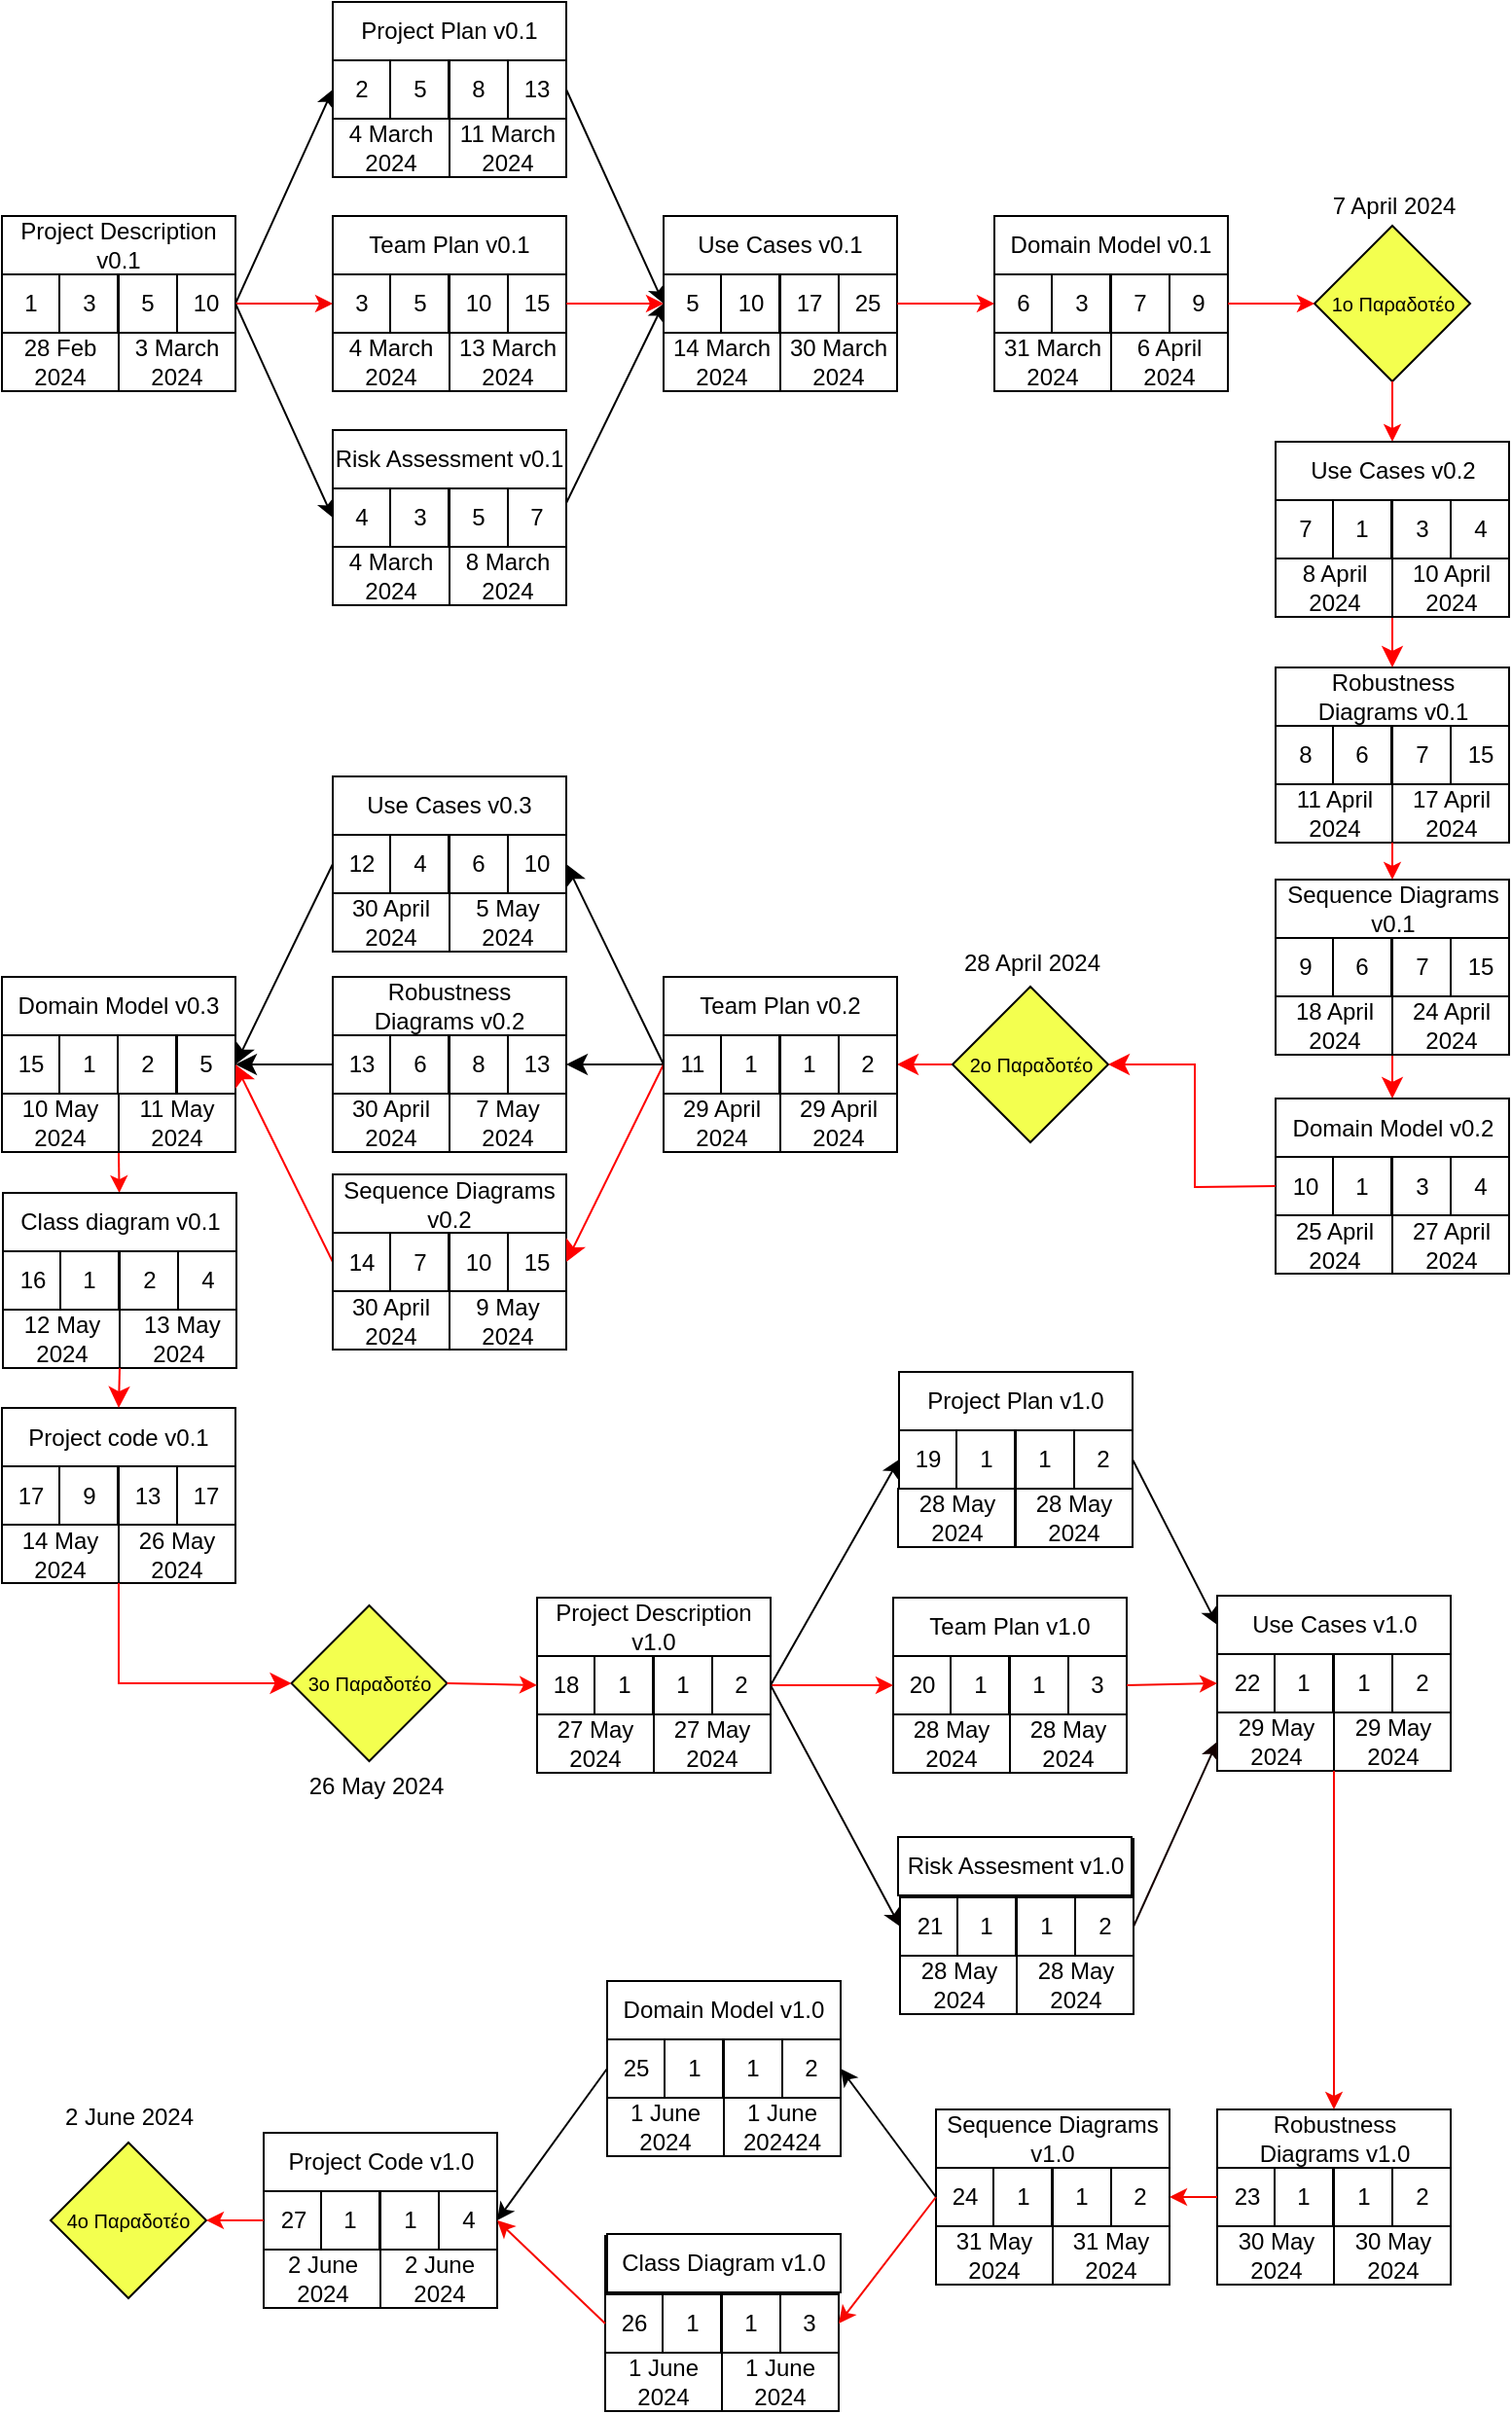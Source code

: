 <mxfile version="24.3.1" type="device">
  <diagram name="Page-1" id="uMqA1R6x-6Gs1QEI-oIA">
    <mxGraphModel dx="1050" dy="599" grid="0" gridSize="10" guides="1" tooltips="1" connect="1" arrows="1" fold="1" page="0" pageScale="1" pageWidth="827" pageHeight="1169" math="0" shadow="0">
      <root>
        <mxCell id="0" />
        <mxCell id="1" parent="0" />
        <mxCell id="IIHGYazNjYMF4p0EDvYy-1" value="" style="rounded=0;whiteSpace=wrap;html=1;" parent="1" vertex="1">
          <mxGeometry x="20" y="130" width="120" height="90" as="geometry" />
        </mxCell>
        <mxCell id="IIHGYazNjYMF4p0EDvYy-2" value="Project Description v0.1" style="rounded=0;whiteSpace=wrap;html=1;" parent="1" vertex="1">
          <mxGeometry x="20" y="130" width="120" height="30" as="geometry" />
        </mxCell>
        <mxCell id="IIHGYazNjYMF4p0EDvYy-3" value="1" style="rounded=0;whiteSpace=wrap;html=1;" parent="1" vertex="1">
          <mxGeometry x="20" y="160" width="30" height="30" as="geometry" />
        </mxCell>
        <mxCell id="IIHGYazNjYMF4p0EDvYy-4" value="3" style="whiteSpace=wrap;html=1;aspect=fixed;" parent="1" vertex="1">
          <mxGeometry x="49.5" y="160" width="30" height="30" as="geometry" />
        </mxCell>
        <mxCell id="IIHGYazNjYMF4p0EDvYy-5" value="5" style="whiteSpace=wrap;html=1;aspect=fixed;" parent="1" vertex="1">
          <mxGeometry x="80" y="160" width="30" height="30" as="geometry" />
        </mxCell>
        <mxCell id="IIHGYazNjYMF4p0EDvYy-6" value="10" style="whiteSpace=wrap;html=1;aspect=fixed;" parent="1" vertex="1">
          <mxGeometry x="110" y="160" width="30" height="30" as="geometry" />
        </mxCell>
        <mxCell id="IIHGYazNjYMF4p0EDvYy-7" value="28 Feb 2024" style="rounded=0;whiteSpace=wrap;html=1;" parent="1" vertex="1">
          <mxGeometry x="20" y="190" width="60" height="30" as="geometry" />
        </mxCell>
        <mxCell id="IIHGYazNjYMF4p0EDvYy-8" value="3 March 2024" style="rounded=0;whiteSpace=wrap;html=1;" parent="1" vertex="1">
          <mxGeometry x="80" y="190" width="60" height="30" as="geometry" />
        </mxCell>
        <mxCell id="IIHGYazNjYMF4p0EDvYy-9" value="&#xa;&lt;span style=&quot;color: rgb(0, 0, 0); font-family: Helvetica; font-size: 12px; font-style: normal; font-variant-ligatures: normal; font-variant-caps: normal; font-weight: 400; letter-spacing: normal; orphans: 2; text-align: center; text-indent: 0px; text-transform: none; widows: 2; word-spacing: 0px; -webkit-text-stroke-width: 0px; background-color: rgb(251, 251, 251); text-decoration-thickness: initial; text-decoration-style: initial; text-decoration-color: initial; float: none; display: inline !important;&quot;&gt;6 April 2024&lt;/span&gt;&#xa;&#xa;" style="rounded=0;whiteSpace=wrap;html=1;" parent="1" vertex="1">
          <mxGeometry x="674.5" y="471" width="120" height="90" as="geometry" />
        </mxCell>
        <mxCell id="IIHGYazNjYMF4p0EDvYy-10" value="Sequence Diagrams v0.1" style="rounded=0;whiteSpace=wrap;html=1;" parent="1" vertex="1">
          <mxGeometry x="674.5" y="471" width="120" height="30" as="geometry" />
        </mxCell>
        <mxCell id="IIHGYazNjYMF4p0EDvYy-11" value="9" style="rounded=0;whiteSpace=wrap;html=1;" parent="1" vertex="1">
          <mxGeometry x="674.5" y="501" width="30" height="30" as="geometry" />
        </mxCell>
        <mxCell id="IIHGYazNjYMF4p0EDvYy-12" value="6" style="whiteSpace=wrap;html=1;aspect=fixed;" parent="1" vertex="1">
          <mxGeometry x="704" y="501" width="30" height="30" as="geometry" />
        </mxCell>
        <mxCell id="IIHGYazNjYMF4p0EDvYy-13" value="7" style="whiteSpace=wrap;html=1;aspect=fixed;" parent="1" vertex="1">
          <mxGeometry x="734.5" y="501" width="30" height="30" as="geometry" />
        </mxCell>
        <mxCell id="IIHGYazNjYMF4p0EDvYy-14" value="15" style="whiteSpace=wrap;html=1;aspect=fixed;" parent="1" vertex="1">
          <mxGeometry x="764.5" y="501" width="30" height="30" as="geometry" />
        </mxCell>
        <mxCell id="IIHGYazNjYMF4p0EDvYy-269" style="edgeStyle=none;curved=1;rounded=0;orthogonalLoop=1;jettySize=auto;html=1;exitX=0;exitY=1;exitDx=0;exitDy=0;entryX=0.5;entryY=0;entryDx=0;entryDy=0;fontSize=12;startSize=8;endSize=8;fillColor=#f8cecc;strokeColor=#FF0000;" parent="1" source="IIHGYazNjYMF4p0EDvYy-15" target="IIHGYazNjYMF4p0EDvYy-75" edge="1">
          <mxGeometry relative="1" as="geometry" />
        </mxCell>
        <mxCell id="IIHGYazNjYMF4p0EDvYy-15" value="24 April 2024" style="rounded=0;whiteSpace=wrap;html=1;" parent="1" vertex="1">
          <mxGeometry x="734.5" y="531" width="60" height="30" as="geometry" />
        </mxCell>
        <mxCell id="IIHGYazNjYMF4p0EDvYy-16" value="" style="rounded=0;whiteSpace=wrap;html=1;" parent="1" vertex="1">
          <mxGeometry x="190" y="20" width="120" height="90" as="geometry" />
        </mxCell>
        <mxCell id="IIHGYazNjYMF4p0EDvYy-17" value="Project Plan v0.1" style="rounded=0;whiteSpace=wrap;html=1;" parent="1" vertex="1">
          <mxGeometry x="190" y="20" width="120" height="30" as="geometry" />
        </mxCell>
        <mxCell id="IIHGYazNjYMF4p0EDvYy-18" value="2" style="rounded=0;whiteSpace=wrap;html=1;" parent="1" vertex="1">
          <mxGeometry x="190" y="50" width="30" height="30" as="geometry" />
        </mxCell>
        <mxCell id="IIHGYazNjYMF4p0EDvYy-19" value="5" style="whiteSpace=wrap;html=1;aspect=fixed;" parent="1" vertex="1">
          <mxGeometry x="219.5" y="50" width="30" height="30" as="geometry" />
        </mxCell>
        <mxCell id="IIHGYazNjYMF4p0EDvYy-20" value="8" style="whiteSpace=wrap;html=1;aspect=fixed;" parent="1" vertex="1">
          <mxGeometry x="250" y="50" width="30" height="30" as="geometry" />
        </mxCell>
        <mxCell id="IIHGYazNjYMF4p0EDvYy-21" value="13" style="whiteSpace=wrap;html=1;aspect=fixed;" parent="1" vertex="1">
          <mxGeometry x="280" y="50" width="30" height="30" as="geometry" />
        </mxCell>
        <mxCell id="IIHGYazNjYMF4p0EDvYy-22" value="4 March 2024" style="rounded=0;whiteSpace=wrap;html=1;" parent="1" vertex="1">
          <mxGeometry x="190" y="80" width="60" height="30" as="geometry" />
        </mxCell>
        <mxCell id="IIHGYazNjYMF4p0EDvYy-23" value="11 March 2024" style="rounded=0;whiteSpace=wrap;html=1;" parent="1" vertex="1">
          <mxGeometry x="250" y="80" width="60" height="30" as="geometry" />
        </mxCell>
        <mxCell id="IIHGYazNjYMF4p0EDvYy-24" value="" style="rounded=0;whiteSpace=wrap;html=1;" parent="1" vertex="1">
          <mxGeometry x="190" y="130" width="120" height="90" as="geometry" />
        </mxCell>
        <mxCell id="IIHGYazNjYMF4p0EDvYy-25" value="Team Plan v0.1" style="rounded=0;whiteSpace=wrap;html=1;" parent="1" vertex="1">
          <mxGeometry x="190" y="130" width="120" height="30" as="geometry" />
        </mxCell>
        <mxCell id="IIHGYazNjYMF4p0EDvYy-26" value="3" style="rounded=0;whiteSpace=wrap;html=1;" parent="1" vertex="1">
          <mxGeometry x="190" y="160" width="30" height="30" as="geometry" />
        </mxCell>
        <mxCell id="IIHGYazNjYMF4p0EDvYy-27" value="5" style="whiteSpace=wrap;html=1;aspect=fixed;" parent="1" vertex="1">
          <mxGeometry x="219.5" y="160" width="30" height="30" as="geometry" />
        </mxCell>
        <mxCell id="IIHGYazNjYMF4p0EDvYy-28" value="10" style="whiteSpace=wrap;html=1;aspect=fixed;" parent="1" vertex="1">
          <mxGeometry x="250" y="160" width="30" height="30" as="geometry" />
        </mxCell>
        <mxCell id="IIHGYazNjYMF4p0EDvYy-29" value="15" style="whiteSpace=wrap;html=1;aspect=fixed;" parent="1" vertex="1">
          <mxGeometry x="280" y="160" width="30" height="30" as="geometry" />
        </mxCell>
        <mxCell id="IIHGYazNjYMF4p0EDvYy-30" value="4 March 2024" style="rounded=0;whiteSpace=wrap;html=1;" parent="1" vertex="1">
          <mxGeometry x="190" y="190" width="60" height="30" as="geometry" />
        </mxCell>
        <mxCell id="IIHGYazNjYMF4p0EDvYy-31" value="13 March 2024" style="rounded=0;whiteSpace=wrap;html=1;" parent="1" vertex="1">
          <mxGeometry x="250" y="190" width="60" height="30" as="geometry" />
        </mxCell>
        <mxCell id="IIHGYazNjYMF4p0EDvYy-32" value="" style="rounded=0;whiteSpace=wrap;html=1;" parent="1" vertex="1">
          <mxGeometry x="190" y="240" width="120" height="90" as="geometry" />
        </mxCell>
        <mxCell id="IIHGYazNjYMF4p0EDvYy-33" value="Risk Assessment v0.1" style="rounded=0;whiteSpace=wrap;html=1;" parent="1" vertex="1">
          <mxGeometry x="190" y="240" width="120" height="30" as="geometry" />
        </mxCell>
        <mxCell id="IIHGYazNjYMF4p0EDvYy-34" value="4" style="rounded=0;whiteSpace=wrap;html=1;" parent="1" vertex="1">
          <mxGeometry x="190" y="270" width="30" height="30" as="geometry" />
        </mxCell>
        <mxCell id="IIHGYazNjYMF4p0EDvYy-35" value="3" style="whiteSpace=wrap;html=1;aspect=fixed;" parent="1" vertex="1">
          <mxGeometry x="219.5" y="270" width="30" height="30" as="geometry" />
        </mxCell>
        <mxCell id="IIHGYazNjYMF4p0EDvYy-36" value="5" style="whiteSpace=wrap;html=1;aspect=fixed;" parent="1" vertex="1">
          <mxGeometry x="250" y="270" width="30" height="30" as="geometry" />
        </mxCell>
        <mxCell id="IIHGYazNjYMF4p0EDvYy-37" value="7" style="whiteSpace=wrap;html=1;aspect=fixed;" parent="1" vertex="1">
          <mxGeometry x="280" y="270" width="30" height="30" as="geometry" />
        </mxCell>
        <mxCell id="IIHGYazNjYMF4p0EDvYy-38" value="4 March 2024" style="rounded=0;whiteSpace=wrap;html=1;" parent="1" vertex="1">
          <mxGeometry x="190" y="300" width="60" height="30" as="geometry" />
        </mxCell>
        <mxCell id="IIHGYazNjYMF4p0EDvYy-39" value="8 March 2024" style="rounded=0;whiteSpace=wrap;html=1;" parent="1" vertex="1">
          <mxGeometry x="250" y="300" width="60" height="30" as="geometry" />
        </mxCell>
        <mxCell id="IIHGYazNjYMF4p0EDvYy-40" value="" style="rounded=0;whiteSpace=wrap;html=1;" parent="1" vertex="1">
          <mxGeometry x="360" y="130" width="120" height="90" as="geometry" />
        </mxCell>
        <mxCell id="IIHGYazNjYMF4p0EDvYy-41" value="Use Cases v0.1" style="rounded=0;whiteSpace=wrap;html=1;" parent="1" vertex="1">
          <mxGeometry x="360" y="130" width="120" height="30" as="geometry" />
        </mxCell>
        <mxCell id="IIHGYazNjYMF4p0EDvYy-42" value="5" style="rounded=0;whiteSpace=wrap;html=1;" parent="1" vertex="1">
          <mxGeometry x="360" y="160" width="30" height="30" as="geometry" />
        </mxCell>
        <mxCell id="IIHGYazNjYMF4p0EDvYy-43" value="10" style="whiteSpace=wrap;html=1;aspect=fixed;" parent="1" vertex="1">
          <mxGeometry x="389.5" y="160" width="30" height="30" as="geometry" />
        </mxCell>
        <mxCell id="IIHGYazNjYMF4p0EDvYy-44" value="17" style="whiteSpace=wrap;html=1;aspect=fixed;" parent="1" vertex="1">
          <mxGeometry x="420" y="160" width="30" height="30" as="geometry" />
        </mxCell>
        <mxCell id="IIHGYazNjYMF4p0EDvYy-45" value="25" style="whiteSpace=wrap;html=1;aspect=fixed;" parent="1" vertex="1">
          <mxGeometry x="450" y="160" width="30" height="30" as="geometry" />
        </mxCell>
        <mxCell id="IIHGYazNjYMF4p0EDvYy-46" value="14 March 2024" style="rounded=0;whiteSpace=wrap;html=1;" parent="1" vertex="1">
          <mxGeometry x="360" y="190" width="60" height="30" as="geometry" />
        </mxCell>
        <mxCell id="IIHGYazNjYMF4p0EDvYy-47" value="30 March 2024" style="rounded=0;whiteSpace=wrap;html=1;" parent="1" vertex="1">
          <mxGeometry x="420" y="190" width="60" height="30" as="geometry" />
        </mxCell>
        <mxCell id="IIHGYazNjYMF4p0EDvYy-48" value="" style="rounded=0;whiteSpace=wrap;html=1;" parent="1" vertex="1">
          <mxGeometry x="530" y="130" width="120" height="90" as="geometry" />
        </mxCell>
        <mxCell id="IIHGYazNjYMF4p0EDvYy-49" value="Domain Model v0.1" style="rounded=0;whiteSpace=wrap;html=1;" parent="1" vertex="1">
          <mxGeometry x="530" y="130" width="120" height="30" as="geometry" />
        </mxCell>
        <mxCell id="IIHGYazNjYMF4p0EDvYy-50" value="6" style="rounded=0;whiteSpace=wrap;html=1;" parent="1" vertex="1">
          <mxGeometry x="530" y="160" width="30" height="30" as="geometry" />
        </mxCell>
        <mxCell id="IIHGYazNjYMF4p0EDvYy-51" value="3" style="whiteSpace=wrap;html=1;aspect=fixed;" parent="1" vertex="1">
          <mxGeometry x="559.5" y="160" width="30" height="30" as="geometry" />
        </mxCell>
        <mxCell id="IIHGYazNjYMF4p0EDvYy-52" value="7" style="whiteSpace=wrap;html=1;aspect=fixed;" parent="1" vertex="1">
          <mxGeometry x="590" y="160" width="30" height="30" as="geometry" />
        </mxCell>
        <mxCell id="IIHGYazNjYMF4p0EDvYy-53" value="9" style="whiteSpace=wrap;html=1;aspect=fixed;" parent="1" vertex="1">
          <mxGeometry x="620" y="160" width="30" height="30" as="geometry" />
        </mxCell>
        <mxCell id="IIHGYazNjYMF4p0EDvYy-54" value="31 March 2024" style="rounded=0;whiteSpace=wrap;html=1;" parent="1" vertex="1">
          <mxGeometry x="530" y="190" width="60" height="30" as="geometry" />
        </mxCell>
        <mxCell id="IIHGYazNjYMF4p0EDvYy-55" value="6 April 2024" style="rounded=0;whiteSpace=wrap;html=1;" parent="1" vertex="1">
          <mxGeometry x="590" y="190" width="60" height="30" as="geometry" />
        </mxCell>
        <mxCell id="IIHGYazNjYMF4p0EDvYy-56" value="&lt;font style=&quot;font-size: 10px;&quot;&gt;1o Παραδοτέο&lt;/font&gt;" style="rhombus;whiteSpace=wrap;html=1;fillColor=#F3FF4F;" parent="1" vertex="1">
          <mxGeometry x="694.5" y="135" width="80" height="80" as="geometry" />
        </mxCell>
        <mxCell id="IIHGYazNjYMF4p0EDvYy-57" value="" style="endArrow=classic;html=1;rounded=0;exitX=1;exitY=0.5;exitDx=0;exitDy=0;entryX=0;entryY=0.5;entryDx=0;entryDy=0;strokeColor=#000000;" parent="1" source="IIHGYazNjYMF4p0EDvYy-6" target="IIHGYazNjYMF4p0EDvYy-18" edge="1">
          <mxGeometry width="50" height="50" relative="1" as="geometry">
            <mxPoint x="490" y="160" as="sourcePoint" />
            <mxPoint x="540" y="110" as="targetPoint" />
          </mxGeometry>
        </mxCell>
        <mxCell id="IIHGYazNjYMF4p0EDvYy-58" value="" style="endArrow=classic;html=1;rounded=0;exitX=1;exitY=0.5;exitDx=0;exitDy=0;entryX=0;entryY=0.5;entryDx=0;entryDy=0;strokeColor=#F50000;" parent="1" source="IIHGYazNjYMF4p0EDvYy-6" target="IIHGYazNjYMF4p0EDvYy-26" edge="1">
          <mxGeometry width="50" height="50" relative="1" as="geometry">
            <mxPoint x="490" y="160" as="sourcePoint" />
            <mxPoint x="540" y="110" as="targetPoint" />
          </mxGeometry>
        </mxCell>
        <mxCell id="IIHGYazNjYMF4p0EDvYy-59" value="" style="endArrow=classic;html=1;rounded=0;exitX=1;exitY=0.5;exitDx=0;exitDy=0;entryX=0;entryY=0.5;entryDx=0;entryDy=0;" parent="1" source="IIHGYazNjYMF4p0EDvYy-6" target="IIHGYazNjYMF4p0EDvYy-34" edge="1">
          <mxGeometry width="50" height="50" relative="1" as="geometry">
            <mxPoint x="490" y="160" as="sourcePoint" />
            <mxPoint x="540" y="110" as="targetPoint" />
          </mxGeometry>
        </mxCell>
        <mxCell id="IIHGYazNjYMF4p0EDvYy-60" value="" style="endArrow=classic;html=1;rounded=0;exitX=1;exitY=0.25;exitDx=0;exitDy=0;entryX=0;entryY=0.5;entryDx=0;entryDy=0;" parent="1" source="IIHGYazNjYMF4p0EDvYy-37" target="IIHGYazNjYMF4p0EDvYy-42" edge="1">
          <mxGeometry width="50" height="50" relative="1" as="geometry">
            <mxPoint x="490" y="160" as="sourcePoint" />
            <mxPoint x="540" y="110" as="targetPoint" />
          </mxGeometry>
        </mxCell>
        <mxCell id="IIHGYazNjYMF4p0EDvYy-61" value="" style="endArrow=classic;html=1;rounded=0;exitX=1;exitY=0.5;exitDx=0;exitDy=0;entryX=0;entryY=0.5;entryDx=0;entryDy=0;strokeColor=#000000;" parent="1" source="IIHGYazNjYMF4p0EDvYy-21" target="IIHGYazNjYMF4p0EDvYy-42" edge="1">
          <mxGeometry width="50" height="50" relative="1" as="geometry">
            <mxPoint x="490" y="160" as="sourcePoint" />
            <mxPoint x="540" y="110" as="targetPoint" />
          </mxGeometry>
        </mxCell>
        <mxCell id="IIHGYazNjYMF4p0EDvYy-62" value="" style="endArrow=classic;html=1;rounded=0;exitX=1;exitY=0.5;exitDx=0;exitDy=0;entryX=0;entryY=0.5;entryDx=0;entryDy=0;strokeColor=#FF0000;" parent="1" source="IIHGYazNjYMF4p0EDvYy-29" target="IIHGYazNjYMF4p0EDvYy-42" edge="1">
          <mxGeometry width="50" height="50" relative="1" as="geometry">
            <mxPoint x="490" y="160" as="sourcePoint" />
            <mxPoint x="540" y="110" as="targetPoint" />
          </mxGeometry>
        </mxCell>
        <mxCell id="IIHGYazNjYMF4p0EDvYy-63" value="" style="endArrow=classic;html=1;rounded=0;exitX=1;exitY=0.5;exitDx=0;exitDy=0;entryX=0;entryY=0.5;entryDx=0;entryDy=0;strokeColor=#FF0000;" parent="1" source="IIHGYazNjYMF4p0EDvYy-45" target="IIHGYazNjYMF4p0EDvYy-50" edge="1">
          <mxGeometry width="50" height="50" relative="1" as="geometry">
            <mxPoint x="490" y="160" as="sourcePoint" />
            <mxPoint x="540" y="110" as="targetPoint" />
          </mxGeometry>
        </mxCell>
        <mxCell id="IIHGYazNjYMF4p0EDvYy-64" value="" style="endArrow=classic;html=1;rounded=0;exitX=1;exitY=0.5;exitDx=0;exitDy=0;entryX=0;entryY=0.5;entryDx=0;entryDy=0;strokeColor=#FF0000;" parent="1" source="IIHGYazNjYMF4p0EDvYy-53" target="IIHGYazNjYMF4p0EDvYy-56" edge="1">
          <mxGeometry width="50" height="50" relative="1" as="geometry">
            <mxPoint x="490" y="160" as="sourcePoint" />
            <mxPoint x="540" y="110" as="targetPoint" />
          </mxGeometry>
        </mxCell>
        <mxCell id="IIHGYazNjYMF4p0EDvYy-65" value="7 April 2024" style="text;html=1;align=center;verticalAlign=middle;resizable=0;points=[];autosize=1;strokeColor=none;fillColor=none;" parent="1" vertex="1">
          <mxGeometry x="689.5" y="110" width="90" height="30" as="geometry" />
        </mxCell>
        <mxCell id="IIHGYazNjYMF4p0EDvYy-66" value="" style="rounded=0;whiteSpace=wrap;html=1;" parent="1" vertex="1">
          <mxGeometry x="674.5" y="362" width="120" height="90" as="geometry" />
        </mxCell>
        <mxCell id="IIHGYazNjYMF4p0EDvYy-67" value="Robustness Diagrams v0.1" style="rounded=0;whiteSpace=wrap;html=1;" parent="1" vertex="1">
          <mxGeometry x="674.5" y="362" width="120" height="30" as="geometry" />
        </mxCell>
        <mxCell id="IIHGYazNjYMF4p0EDvYy-68" value="8" style="rounded=0;whiteSpace=wrap;html=1;" parent="1" vertex="1">
          <mxGeometry x="674.5" y="392" width="30" height="30" as="geometry" />
        </mxCell>
        <mxCell id="IIHGYazNjYMF4p0EDvYy-69" value="6" style="whiteSpace=wrap;html=1;aspect=fixed;" parent="1" vertex="1">
          <mxGeometry x="704" y="392" width="30" height="30" as="geometry" />
        </mxCell>
        <mxCell id="IIHGYazNjYMF4p0EDvYy-70" value="7" style="whiteSpace=wrap;html=1;aspect=fixed;" parent="1" vertex="1">
          <mxGeometry x="734.5" y="392" width="30" height="30" as="geometry" />
        </mxCell>
        <mxCell id="IIHGYazNjYMF4p0EDvYy-71" value="15" style="whiteSpace=wrap;html=1;aspect=fixed;" parent="1" vertex="1">
          <mxGeometry x="764.5" y="392" width="30" height="30" as="geometry" />
        </mxCell>
        <mxCell id="IIHGYazNjYMF4p0EDvYy-72" value="11 April 2024" style="rounded=0;whiteSpace=wrap;html=1;" parent="1" vertex="1">
          <mxGeometry x="674.5" y="422" width="60" height="30" as="geometry" />
        </mxCell>
        <mxCell id="IIHGYazNjYMF4p0EDvYy-73" value="17 April 2024" style="rounded=0;whiteSpace=wrap;html=1;" parent="1" vertex="1">
          <mxGeometry x="734.5" y="422" width="60" height="30" as="geometry" />
        </mxCell>
        <mxCell id="IIHGYazNjYMF4p0EDvYy-74" value="" style="rounded=0;whiteSpace=wrap;html=1;" parent="1" vertex="1">
          <mxGeometry x="674.5" y="583.5" width="120" height="90" as="geometry" />
        </mxCell>
        <mxCell id="IIHGYazNjYMF4p0EDvYy-75" value="Domain Model v0.2" style="rounded=0;whiteSpace=wrap;html=1;" parent="1" vertex="1">
          <mxGeometry x="674.5" y="583.5" width="120" height="30" as="geometry" />
        </mxCell>
        <mxCell id="IIHGYazNjYMF4p0EDvYy-76" value="10" style="rounded=0;whiteSpace=wrap;html=1;" parent="1" vertex="1">
          <mxGeometry x="674.5" y="613.5" width="30" height="30" as="geometry" />
        </mxCell>
        <mxCell id="IIHGYazNjYMF4p0EDvYy-77" value="1" style="whiteSpace=wrap;html=1;aspect=fixed;" parent="1" vertex="1">
          <mxGeometry x="704" y="613.5" width="30" height="30" as="geometry" />
        </mxCell>
        <mxCell id="IIHGYazNjYMF4p0EDvYy-78" value="3" style="whiteSpace=wrap;html=1;aspect=fixed;" parent="1" vertex="1">
          <mxGeometry x="734.5" y="613.5" width="30" height="30" as="geometry" />
        </mxCell>
        <mxCell id="IIHGYazNjYMF4p0EDvYy-79" value="4" style="whiteSpace=wrap;html=1;aspect=fixed;" parent="1" vertex="1">
          <mxGeometry x="764.5" y="613.5" width="30" height="30" as="geometry" />
        </mxCell>
        <mxCell id="IIHGYazNjYMF4p0EDvYy-80" value="25 April 2024" style="rounded=0;whiteSpace=wrap;html=1;" parent="1" vertex="1">
          <mxGeometry x="674.5" y="643.5" width="60" height="30" as="geometry" />
        </mxCell>
        <mxCell id="IIHGYazNjYMF4p0EDvYy-81" value="27 April 2024" style="rounded=0;whiteSpace=wrap;html=1;" parent="1" vertex="1">
          <mxGeometry x="734.5" y="643.5" width="60" height="30" as="geometry" />
        </mxCell>
        <mxCell id="IIHGYazNjYMF4p0EDvYy-82" value="" style="rounded=0;whiteSpace=wrap;html=1;" parent="1" vertex="1">
          <mxGeometry x="498" y="860" width="60" height="30" as="geometry" />
        </mxCell>
        <mxCell id="9pA1eYLYO4tWEtrX-LZe-10" style="edgeStyle=none;curved=1;rounded=0;orthogonalLoop=1;jettySize=auto;html=1;exitX=0;exitY=0.5;exitDx=0;exitDy=0;entryX=1;entryY=0.5;entryDx=0;entryDy=0;fontSize=12;startSize=8;endSize=8;strokeColor=#FF0000;" parent="1" source="IIHGYazNjYMF4p0EDvYy-91" target="9pA1eYLYO4tWEtrX-LZe-6" edge="1">
          <mxGeometry relative="1" as="geometry" />
        </mxCell>
        <mxCell id="IIHGYazNjYMF4p0EDvYy-91" value="&lt;font style=&quot;font-size: 10px;&quot;&gt;2o Παραδοτέο&lt;/font&gt;" style="rhombus;whiteSpace=wrap;html=1;fillColor=#F3FF4F;" parent="1" vertex="1">
          <mxGeometry x="508.5" y="526" width="80" height="80" as="geometry" />
        </mxCell>
        <mxCell id="IIHGYazNjYMF4p0EDvYy-92" value="28 Αpril 2024" style="text;html=1;align=center;verticalAlign=middle;resizable=0;points=[];autosize=1;strokeColor=none;fillColor=none;" parent="1" vertex="1">
          <mxGeometry x="503.5" y="499" width="90" height="30" as="geometry" />
        </mxCell>
        <mxCell id="IIHGYazNjYMF4p0EDvYy-93" value="18 April 2024" style="rounded=0;whiteSpace=wrap;html=1;" parent="1" vertex="1">
          <mxGeometry x="674.5" y="531" width="60" height="30" as="geometry" />
        </mxCell>
        <mxCell id="IIHGYazNjYMF4p0EDvYy-94" value="" style="endArrow=classic;html=1;rounded=0;exitX=0;exitY=1;exitDx=0;exitDy=0;strokeColor=#FF0800;" parent="1" source="IIHGYazNjYMF4p0EDvYy-102" target="IIHGYazNjYMF4p0EDvYy-104" edge="1">
          <mxGeometry width="50" height="50" relative="1" as="geometry">
            <mxPoint x="205.5" y="606" as="sourcePoint" />
            <mxPoint x="255.5" y="556" as="targetPoint" />
          </mxGeometry>
        </mxCell>
        <mxCell id="IIHGYazNjYMF4p0EDvYy-95" value="" style="rounded=0;whiteSpace=wrap;html=1;" parent="1" vertex="1">
          <mxGeometry x="20" y="521" width="120" height="90" as="geometry" />
        </mxCell>
        <mxCell id="IIHGYazNjYMF4p0EDvYy-96" value="Domain Model v0.3" style="rounded=0;whiteSpace=wrap;html=1;" parent="1" vertex="1">
          <mxGeometry x="20" y="521" width="120" height="30" as="geometry" />
        </mxCell>
        <mxCell id="IIHGYazNjYMF4p0EDvYy-97" value="15" style="rounded=0;whiteSpace=wrap;html=1;" parent="1" vertex="1">
          <mxGeometry x="20" y="551" width="30" height="30" as="geometry" />
        </mxCell>
        <mxCell id="IIHGYazNjYMF4p0EDvYy-98" value="1" style="whiteSpace=wrap;html=1;aspect=fixed;" parent="1" vertex="1">
          <mxGeometry x="49.5" y="551" width="30" height="30" as="geometry" />
        </mxCell>
        <mxCell id="IIHGYazNjYMF4p0EDvYy-99" value="2" style="whiteSpace=wrap;html=1;aspect=fixed;" parent="1" vertex="1">
          <mxGeometry x="79.5" y="551" width="30" height="30" as="geometry" />
        </mxCell>
        <mxCell id="IIHGYazNjYMF4p0EDvYy-100" value="5" style="whiteSpace=wrap;html=1;aspect=fixed;" parent="1" vertex="1">
          <mxGeometry x="110" y="551" width="30" height="30" as="geometry" />
        </mxCell>
        <mxCell id="IIHGYazNjYMF4p0EDvYy-101" value="10 May 2024" style="rounded=0;whiteSpace=wrap;html=1;" parent="1" vertex="1">
          <mxGeometry x="20" y="581" width="60" height="30" as="geometry" />
        </mxCell>
        <mxCell id="IIHGYazNjYMF4p0EDvYy-102" value="11 May 2024" style="rounded=0;whiteSpace=wrap;html=1;" parent="1" vertex="1">
          <mxGeometry x="80" y="581" width="60" height="30" as="geometry" />
        </mxCell>
        <mxCell id="IIHGYazNjYMF4p0EDvYy-103" value="" style="rounded=0;whiteSpace=wrap;html=1;" parent="1" vertex="1">
          <mxGeometry x="20.5" y="632" width="120" height="90" as="geometry" />
        </mxCell>
        <mxCell id="IIHGYazNjYMF4p0EDvYy-104" value="Class diagram v0.1" style="rounded=0;whiteSpace=wrap;html=1;" parent="1" vertex="1">
          <mxGeometry x="20.5" y="632" width="120" height="30" as="geometry" />
        </mxCell>
        <mxCell id="IIHGYazNjYMF4p0EDvYy-105" value="16" style="rounded=0;whiteSpace=wrap;html=1;" parent="1" vertex="1">
          <mxGeometry x="20.5" y="662" width="30" height="30" as="geometry" />
        </mxCell>
        <mxCell id="IIHGYazNjYMF4p0EDvYy-106" value="1" style="whiteSpace=wrap;html=1;aspect=fixed;" parent="1" vertex="1">
          <mxGeometry x="50" y="662" width="30" height="30" as="geometry" />
        </mxCell>
        <mxCell id="IIHGYazNjYMF4p0EDvYy-107" value="2" style="whiteSpace=wrap;html=1;aspect=fixed;" parent="1" vertex="1">
          <mxGeometry x="80.5" y="662" width="30" height="30" as="geometry" />
        </mxCell>
        <mxCell id="IIHGYazNjYMF4p0EDvYy-108" value="4" style="whiteSpace=wrap;html=1;aspect=fixed;" parent="1" vertex="1">
          <mxGeometry x="110.5" y="662" width="30" height="30" as="geometry" />
        </mxCell>
        <mxCell id="IIHGYazNjYMF4p0EDvYy-109" value="12 May 2024" style="rounded=0;whiteSpace=wrap;html=1;" parent="1" vertex="1">
          <mxGeometry x="20.5" y="692" width="60" height="30" as="geometry" />
        </mxCell>
        <mxCell id="IIHGYazNjYMF4p0EDvYy-110" value="&amp;nbsp;13 May 2024" style="rounded=0;whiteSpace=wrap;html=1;" parent="1" vertex="1">
          <mxGeometry x="80.5" y="692" width="60" height="30" as="geometry" />
        </mxCell>
        <mxCell id="IIHGYazNjYMF4p0EDvYy-122" value="&lt;font style=&quot;font-size: 10px;&quot;&gt;3o Παραδοτέο&lt;/font&gt;" style="rhombus;whiteSpace=wrap;html=1;fillColor=#F3FF4F;" parent="1" vertex="1">
          <mxGeometry x="168.75" y="844" width="80" height="80" as="geometry" />
        </mxCell>
        <mxCell id="IIHGYazNjYMF4p0EDvYy-123" value="26 May 2024" style="text;html=1;align=center;verticalAlign=middle;resizable=0;points=[];autosize=1;strokeColor=none;fillColor=none;" parent="1" vertex="1">
          <mxGeometry x="167" y="922" width="90" height="30" as="geometry" />
        </mxCell>
        <mxCell id="IIHGYazNjYMF4p0EDvYy-124" value="" style="rounded=0;whiteSpace=wrap;html=1;" parent="1" vertex="1">
          <mxGeometry x="478" y="840" width="120" height="90" as="geometry" />
        </mxCell>
        <mxCell id="IIHGYazNjYMF4p0EDvYy-125" value="Team Plan v1.0" style="rounded=0;whiteSpace=wrap;html=1;" parent="1" vertex="1">
          <mxGeometry x="478" y="840" width="120" height="30" as="geometry" />
        </mxCell>
        <mxCell id="IIHGYazNjYMF4p0EDvYy-126" value="20" style="rounded=0;whiteSpace=wrap;html=1;" parent="1" vertex="1">
          <mxGeometry x="478" y="870" width="30" height="30" as="geometry" />
        </mxCell>
        <mxCell id="IIHGYazNjYMF4p0EDvYy-127" value="1" style="whiteSpace=wrap;html=1;aspect=fixed;" parent="1" vertex="1">
          <mxGeometry x="507.5" y="870" width="30" height="30" as="geometry" />
        </mxCell>
        <mxCell id="IIHGYazNjYMF4p0EDvYy-128" value="1" style="whiteSpace=wrap;html=1;aspect=fixed;" parent="1" vertex="1">
          <mxGeometry x="538" y="870" width="30" height="30" as="geometry" />
        </mxCell>
        <mxCell id="IIHGYazNjYMF4p0EDvYy-129" value="3" style="whiteSpace=wrap;html=1;aspect=fixed;" parent="1" vertex="1">
          <mxGeometry x="568" y="870" width="30" height="30" as="geometry" />
        </mxCell>
        <mxCell id="IIHGYazNjYMF4p0EDvYy-130" value="28 May 2024" style="rounded=0;whiteSpace=wrap;html=1;" parent="1" vertex="1">
          <mxGeometry x="478" y="900" width="60" height="30" as="geometry" />
        </mxCell>
        <mxCell id="IIHGYazNjYMF4p0EDvYy-131" value="28 May 2024" style="rounded=0;whiteSpace=wrap;html=1;" parent="1" vertex="1">
          <mxGeometry x="538" y="900" width="60" height="30" as="geometry" />
        </mxCell>
        <mxCell id="IIHGYazNjYMF4p0EDvYy-132" value="" style="rounded=0;whiteSpace=wrap;html=1;" parent="1" vertex="1">
          <mxGeometry x="644.5" y="839" width="120" height="90" as="geometry" />
        </mxCell>
        <mxCell id="IIHGYazNjYMF4p0EDvYy-133" value="Use Cases v1.0" style="rounded=0;whiteSpace=wrap;html=1;" parent="1" vertex="1">
          <mxGeometry x="644.5" y="839" width="120" height="30" as="geometry" />
        </mxCell>
        <mxCell id="IIHGYazNjYMF4p0EDvYy-134" value="22" style="rounded=0;whiteSpace=wrap;html=1;" parent="1" vertex="1">
          <mxGeometry x="644.5" y="869" width="30" height="30" as="geometry" />
        </mxCell>
        <mxCell id="IIHGYazNjYMF4p0EDvYy-135" value="1" style="whiteSpace=wrap;html=1;aspect=fixed;" parent="1" vertex="1">
          <mxGeometry x="674" y="869" width="30" height="30" as="geometry" />
        </mxCell>
        <mxCell id="IIHGYazNjYMF4p0EDvYy-136" value="1" style="whiteSpace=wrap;html=1;aspect=fixed;" parent="1" vertex="1">
          <mxGeometry x="704.5" y="869" width="30" height="30" as="geometry" />
        </mxCell>
        <mxCell id="IIHGYazNjYMF4p0EDvYy-137" value="2" style="whiteSpace=wrap;html=1;aspect=fixed;" parent="1" vertex="1">
          <mxGeometry x="734.5" y="869" width="30" height="30" as="geometry" />
        </mxCell>
        <mxCell id="IIHGYazNjYMF4p0EDvYy-138" value="29 May 2024" style="rounded=0;whiteSpace=wrap;html=1;" parent="1" vertex="1">
          <mxGeometry x="644.5" y="899" width="60" height="30" as="geometry" />
        </mxCell>
        <mxCell id="IIHGYazNjYMF4p0EDvYy-139" value="29 May 2024" style="rounded=0;whiteSpace=wrap;html=1;" parent="1" vertex="1">
          <mxGeometry x="704.5" y="899" width="60" height="30" as="geometry" />
        </mxCell>
        <mxCell id="IIHGYazNjYMF4p0EDvYy-140" value="" style="rounded=0;whiteSpace=wrap;html=1;" parent="1" vertex="1">
          <mxGeometry x="295" y="840" width="120" height="90" as="geometry" />
        </mxCell>
        <mxCell id="IIHGYazNjYMF4p0EDvYy-141" value="Project Description v1.0" style="rounded=0;whiteSpace=wrap;html=1;" parent="1" vertex="1">
          <mxGeometry x="295" y="840" width="120" height="30" as="geometry" />
        </mxCell>
        <mxCell id="IIHGYazNjYMF4p0EDvYy-142" value="18" style="rounded=0;whiteSpace=wrap;html=1;" parent="1" vertex="1">
          <mxGeometry x="295" y="870" width="30" height="30" as="geometry" />
        </mxCell>
        <mxCell id="IIHGYazNjYMF4p0EDvYy-143" value="1" style="whiteSpace=wrap;html=1;aspect=fixed;" parent="1" vertex="1">
          <mxGeometry x="324.5" y="870" width="30" height="30" as="geometry" />
        </mxCell>
        <mxCell id="IIHGYazNjYMF4p0EDvYy-144" value="1" style="whiteSpace=wrap;html=1;aspect=fixed;" parent="1" vertex="1">
          <mxGeometry x="355" y="870" width="30" height="30" as="geometry" />
        </mxCell>
        <mxCell id="IIHGYazNjYMF4p0EDvYy-145" value="2" style="whiteSpace=wrap;html=1;aspect=fixed;" parent="1" vertex="1">
          <mxGeometry x="385" y="870" width="30" height="30" as="geometry" />
        </mxCell>
        <mxCell id="IIHGYazNjYMF4p0EDvYy-146" value="27 May 2024" style="rounded=0;whiteSpace=wrap;html=1;" parent="1" vertex="1">
          <mxGeometry x="295" y="900" width="60" height="30" as="geometry" />
        </mxCell>
        <mxCell id="IIHGYazNjYMF4p0EDvYy-147" value="27 May 2024" style="rounded=0;whiteSpace=wrap;html=1;" parent="1" vertex="1">
          <mxGeometry x="355" y="900" width="60" height="30" as="geometry" />
        </mxCell>
        <mxCell id="IIHGYazNjYMF4p0EDvYy-148" value="" style="rounded=0;whiteSpace=wrap;html=1;" parent="1" vertex="1">
          <mxGeometry x="481" y="724" width="120" height="90" as="geometry" />
        </mxCell>
        <mxCell id="IIHGYazNjYMF4p0EDvYy-149" value="Project Plan v1.0" style="rounded=0;whiteSpace=wrap;html=1;" parent="1" vertex="1">
          <mxGeometry x="481" y="724" width="120" height="30" as="geometry" />
        </mxCell>
        <mxCell id="IIHGYazNjYMF4p0EDvYy-150" value="19" style="rounded=0;whiteSpace=wrap;html=1;" parent="1" vertex="1">
          <mxGeometry x="481" y="754" width="30" height="30" as="geometry" />
        </mxCell>
        <mxCell id="IIHGYazNjYMF4p0EDvYy-151" value="1" style="whiteSpace=wrap;html=1;aspect=fixed;" parent="1" vertex="1">
          <mxGeometry x="510.5" y="754" width="30" height="30" as="geometry" />
        </mxCell>
        <mxCell id="IIHGYazNjYMF4p0EDvYy-152" value="1" style="whiteSpace=wrap;html=1;aspect=fixed;" parent="1" vertex="1">
          <mxGeometry x="541" y="754" width="30" height="30" as="geometry" />
        </mxCell>
        <mxCell id="IIHGYazNjYMF4p0EDvYy-153" value="2" style="whiteSpace=wrap;html=1;aspect=fixed;" parent="1" vertex="1">
          <mxGeometry x="571" y="754" width="30" height="30" as="geometry" />
        </mxCell>
        <mxCell id="IIHGYazNjYMF4p0EDvYy-154" value="28 May 2024" style="rounded=0;whiteSpace=wrap;html=1;" parent="1" vertex="1">
          <mxGeometry x="541" y="784" width="60" height="30" as="geometry" />
        </mxCell>
        <mxCell id="IIHGYazNjYMF4p0EDvYy-155" value="" style="rounded=0;whiteSpace=wrap;html=1;" parent="1" vertex="1">
          <mxGeometry x="481.5" y="964" width="120" height="90" as="geometry" />
        </mxCell>
        <mxCell id="IIHGYazNjYMF4p0EDvYy-156" value="Risk Assesment v1.0" style="rounded=0;whiteSpace=wrap;html=1;" parent="1" vertex="1">
          <mxGeometry x="480.5" y="963" width="120" height="30" as="geometry" />
        </mxCell>
        <mxCell id="IIHGYazNjYMF4p0EDvYy-157" value="21" style="rounded=0;whiteSpace=wrap;html=1;" parent="1" vertex="1">
          <mxGeometry x="481.5" y="994" width="30" height="30" as="geometry" />
        </mxCell>
        <mxCell id="IIHGYazNjYMF4p0EDvYy-158" value="1" style="whiteSpace=wrap;html=1;aspect=fixed;" parent="1" vertex="1">
          <mxGeometry x="511" y="994" width="30" height="30" as="geometry" />
        </mxCell>
        <mxCell id="IIHGYazNjYMF4p0EDvYy-159" value="1" style="whiteSpace=wrap;html=1;aspect=fixed;" parent="1" vertex="1">
          <mxGeometry x="541.5" y="994" width="30" height="30" as="geometry" />
        </mxCell>
        <mxCell id="IIHGYazNjYMF4p0EDvYy-160" value="2" style="whiteSpace=wrap;html=1;aspect=fixed;" parent="1" vertex="1">
          <mxGeometry x="571.5" y="994" width="30" height="30" as="geometry" />
        </mxCell>
        <mxCell id="IIHGYazNjYMF4p0EDvYy-161" value="28 May 2024" style="rounded=0;whiteSpace=wrap;html=1;" parent="1" vertex="1">
          <mxGeometry x="481.5" y="1024" width="60" height="30" as="geometry" />
        </mxCell>
        <mxCell id="IIHGYazNjYMF4p0EDvYy-162" value="28 May 2024" style="rounded=0;whiteSpace=wrap;html=1;" parent="1" vertex="1">
          <mxGeometry x="541.5" y="1024" width="60" height="30" as="geometry" />
        </mxCell>
        <mxCell id="IIHGYazNjYMF4p0EDvYy-163" value="" style="rounded=0;whiteSpace=wrap;html=1;" parent="1" vertex="1">
          <mxGeometry x="331" y="1037" width="120" height="90" as="geometry" />
        </mxCell>
        <mxCell id="IIHGYazNjYMF4p0EDvYy-164" value="Domain Model v1.0" style="rounded=0;whiteSpace=wrap;html=1;" parent="1" vertex="1">
          <mxGeometry x="331" y="1037" width="120" height="30" as="geometry" />
        </mxCell>
        <mxCell id="IIHGYazNjYMF4p0EDvYy-165" value="25" style="rounded=0;whiteSpace=wrap;html=1;" parent="1" vertex="1">
          <mxGeometry x="331" y="1067" width="30" height="30" as="geometry" />
        </mxCell>
        <mxCell id="IIHGYazNjYMF4p0EDvYy-166" value="1" style="whiteSpace=wrap;html=1;aspect=fixed;" parent="1" vertex="1">
          <mxGeometry x="360.5" y="1067" width="30" height="30" as="geometry" />
        </mxCell>
        <mxCell id="IIHGYazNjYMF4p0EDvYy-167" value="1" style="whiteSpace=wrap;html=1;aspect=fixed;" parent="1" vertex="1">
          <mxGeometry x="391" y="1067" width="30" height="30" as="geometry" />
        </mxCell>
        <mxCell id="IIHGYazNjYMF4p0EDvYy-168" value="2" style="whiteSpace=wrap;html=1;aspect=fixed;" parent="1" vertex="1">
          <mxGeometry x="421" y="1067" width="30" height="30" as="geometry" />
        </mxCell>
        <mxCell id="IIHGYazNjYMF4p0EDvYy-169" value="1 June 2024" style="rounded=0;whiteSpace=wrap;html=1;" parent="1" vertex="1">
          <mxGeometry x="331" y="1097" width="60" height="30" as="geometry" />
        </mxCell>
        <mxCell id="IIHGYazNjYMF4p0EDvYy-170" value="1 June 202424" style="rounded=0;whiteSpace=wrap;html=1;" parent="1" vertex="1">
          <mxGeometry x="391" y="1097" width="60" height="30" as="geometry" />
        </mxCell>
        <mxCell id="IIHGYazNjYMF4p0EDvYy-171" value="" style="rounded=0;whiteSpace=wrap;html=1;" parent="1" vertex="1">
          <mxGeometry x="330" y="1168" width="120" height="90" as="geometry" />
        </mxCell>
        <mxCell id="IIHGYazNjYMF4p0EDvYy-172" value="Class Diagram v1.0" style="rounded=0;whiteSpace=wrap;html=1;" parent="1" vertex="1">
          <mxGeometry x="331" y="1167" width="120" height="30" as="geometry" />
        </mxCell>
        <mxCell id="IIHGYazNjYMF4p0EDvYy-173" value="26" style="rounded=0;whiteSpace=wrap;html=1;" parent="1" vertex="1">
          <mxGeometry x="330" y="1198" width="30" height="30" as="geometry" />
        </mxCell>
        <mxCell id="IIHGYazNjYMF4p0EDvYy-174" value="1" style="whiteSpace=wrap;html=1;aspect=fixed;" parent="1" vertex="1">
          <mxGeometry x="359.5" y="1198" width="30" height="30" as="geometry" />
        </mxCell>
        <mxCell id="IIHGYazNjYMF4p0EDvYy-175" value="1" style="whiteSpace=wrap;html=1;aspect=fixed;" parent="1" vertex="1">
          <mxGeometry x="390" y="1198" width="30" height="30" as="geometry" />
        </mxCell>
        <mxCell id="IIHGYazNjYMF4p0EDvYy-176" value="3" style="whiteSpace=wrap;html=1;aspect=fixed;" parent="1" vertex="1">
          <mxGeometry x="420" y="1198" width="30" height="30" as="geometry" />
        </mxCell>
        <mxCell id="IIHGYazNjYMF4p0EDvYy-177" value="1 June 2024" style="rounded=0;whiteSpace=wrap;html=1;" parent="1" vertex="1">
          <mxGeometry x="330" y="1228" width="60" height="30" as="geometry" />
        </mxCell>
        <mxCell id="IIHGYazNjYMF4p0EDvYy-178" value="1 June 2024" style="rounded=0;whiteSpace=wrap;html=1;" parent="1" vertex="1">
          <mxGeometry x="390" y="1228" width="60" height="30" as="geometry" />
        </mxCell>
        <mxCell id="IIHGYazNjYMF4p0EDvYy-179" value="" style="rounded=0;whiteSpace=wrap;html=1;" parent="1" vertex="1">
          <mxGeometry x="500" y="1103" width="120" height="90" as="geometry" />
        </mxCell>
        <mxCell id="IIHGYazNjYMF4p0EDvYy-180" value="Sequence Diagrams v1.0" style="rounded=0;whiteSpace=wrap;html=1;" parent="1" vertex="1">
          <mxGeometry x="500" y="1103" width="120" height="30" as="geometry" />
        </mxCell>
        <mxCell id="IIHGYazNjYMF4p0EDvYy-181" value="24" style="rounded=0;whiteSpace=wrap;html=1;" parent="1" vertex="1">
          <mxGeometry x="500" y="1133" width="30" height="30" as="geometry" />
        </mxCell>
        <mxCell id="IIHGYazNjYMF4p0EDvYy-182" value="1" style="whiteSpace=wrap;html=1;aspect=fixed;" parent="1" vertex="1">
          <mxGeometry x="529.5" y="1133" width="30" height="30" as="geometry" />
        </mxCell>
        <mxCell id="IIHGYazNjYMF4p0EDvYy-183" value="1" style="whiteSpace=wrap;html=1;aspect=fixed;" parent="1" vertex="1">
          <mxGeometry x="560" y="1133" width="30" height="30" as="geometry" />
        </mxCell>
        <mxCell id="IIHGYazNjYMF4p0EDvYy-184" value="2" style="whiteSpace=wrap;html=1;aspect=fixed;" parent="1" vertex="1">
          <mxGeometry x="590" y="1133" width="30" height="30" as="geometry" />
        </mxCell>
        <mxCell id="IIHGYazNjYMF4p0EDvYy-185" value="31 May 2024" style="rounded=0;whiteSpace=wrap;html=1;" parent="1" vertex="1">
          <mxGeometry x="500" y="1163" width="60" height="30" as="geometry" />
        </mxCell>
        <mxCell id="IIHGYazNjYMF4p0EDvYy-186" value="31 May 2024" style="rounded=0;whiteSpace=wrap;html=1;" parent="1" vertex="1">
          <mxGeometry x="560" y="1163" width="60" height="30" as="geometry" />
        </mxCell>
        <mxCell id="IIHGYazNjYMF4p0EDvYy-187" value="" style="rounded=0;whiteSpace=wrap;html=1;" parent="1" vertex="1">
          <mxGeometry x="644.5" y="1103" width="120" height="90" as="geometry" />
        </mxCell>
        <mxCell id="IIHGYazNjYMF4p0EDvYy-188" value="Robustness Diagrams v1.0" style="rounded=0;whiteSpace=wrap;html=1;" parent="1" vertex="1">
          <mxGeometry x="644.5" y="1103" width="120" height="30" as="geometry" />
        </mxCell>
        <mxCell id="IIHGYazNjYMF4p0EDvYy-189" value="23" style="rounded=0;whiteSpace=wrap;html=1;" parent="1" vertex="1">
          <mxGeometry x="644.5" y="1133" width="30" height="30" as="geometry" />
        </mxCell>
        <mxCell id="IIHGYazNjYMF4p0EDvYy-190" value="1" style="whiteSpace=wrap;html=1;aspect=fixed;" parent="1" vertex="1">
          <mxGeometry x="674" y="1133" width="30" height="30" as="geometry" />
        </mxCell>
        <mxCell id="IIHGYazNjYMF4p0EDvYy-191" value="1" style="whiteSpace=wrap;html=1;aspect=fixed;" parent="1" vertex="1">
          <mxGeometry x="704.5" y="1133" width="30" height="30" as="geometry" />
        </mxCell>
        <mxCell id="IIHGYazNjYMF4p0EDvYy-192" value="2" style="whiteSpace=wrap;html=1;aspect=fixed;" parent="1" vertex="1">
          <mxGeometry x="734.5" y="1133" width="30" height="30" as="geometry" />
        </mxCell>
        <mxCell id="IIHGYazNjYMF4p0EDvYy-193" value="30 May 2024" style="rounded=0;whiteSpace=wrap;html=1;" parent="1" vertex="1">
          <mxGeometry x="644.5" y="1163" width="60" height="30" as="geometry" />
        </mxCell>
        <mxCell id="IIHGYazNjYMF4p0EDvYy-194" value="30 May 2024" style="rounded=0;whiteSpace=wrap;html=1;" parent="1" vertex="1">
          <mxGeometry x="704.5" y="1163" width="60" height="30" as="geometry" />
        </mxCell>
        <mxCell id="IIHGYazNjYMF4p0EDvYy-203" value="" style="rounded=0;whiteSpace=wrap;html=1;" parent="1" vertex="1">
          <mxGeometry x="154.5" y="1115" width="120" height="90" as="geometry" />
        </mxCell>
        <mxCell id="IIHGYazNjYMF4p0EDvYy-204" value="Project Code v1.0" style="rounded=0;whiteSpace=wrap;html=1;" parent="1" vertex="1">
          <mxGeometry x="154.5" y="1115" width="120" height="30" as="geometry" />
        </mxCell>
        <mxCell id="IIHGYazNjYMF4p0EDvYy-205" value="27" style="rounded=0;whiteSpace=wrap;html=1;" parent="1" vertex="1">
          <mxGeometry x="154.5" y="1145" width="30" height="30" as="geometry" />
        </mxCell>
        <mxCell id="IIHGYazNjYMF4p0EDvYy-206" value="1" style="whiteSpace=wrap;html=1;aspect=fixed;" parent="1" vertex="1">
          <mxGeometry x="184" y="1145" width="30" height="30" as="geometry" />
        </mxCell>
        <mxCell id="IIHGYazNjYMF4p0EDvYy-207" value="1" style="whiteSpace=wrap;html=1;aspect=fixed;" parent="1" vertex="1">
          <mxGeometry x="214.5" y="1145" width="30" height="30" as="geometry" />
        </mxCell>
        <mxCell id="IIHGYazNjYMF4p0EDvYy-208" value="4" style="whiteSpace=wrap;html=1;aspect=fixed;" parent="1" vertex="1">
          <mxGeometry x="244.5" y="1145" width="30" height="30" as="geometry" />
        </mxCell>
        <mxCell id="IIHGYazNjYMF4p0EDvYy-209" value="2 June 2024" style="rounded=0;whiteSpace=wrap;html=1;" parent="1" vertex="1">
          <mxGeometry x="154.5" y="1175" width="60" height="30" as="geometry" />
        </mxCell>
        <mxCell id="IIHGYazNjYMF4p0EDvYy-210" value="2 June 2024" style="rounded=0;whiteSpace=wrap;html=1;" parent="1" vertex="1">
          <mxGeometry x="214.5" y="1175" width="60" height="30" as="geometry" />
        </mxCell>
        <mxCell id="IIHGYazNjYMF4p0EDvYy-211" value="&lt;font style=&quot;font-size: 10px;&quot;&gt;4o Παραδοτέο&lt;/font&gt;" style="rhombus;whiteSpace=wrap;html=1;fillColor=#F3FF4F;" parent="1" vertex="1">
          <mxGeometry x="45" y="1120" width="80" height="80" as="geometry" />
        </mxCell>
        <mxCell id="IIHGYazNjYMF4p0EDvYy-212" value="" style="endArrow=classic;html=1;rounded=0;exitX=1;exitY=0.5;exitDx=0;exitDy=0;entryX=0;entryY=0.5;entryDx=0;entryDy=0;strokeColor=#FF0800;" parent="1" source="IIHGYazNjYMF4p0EDvYy-122" target="IIHGYazNjYMF4p0EDvYy-142" edge="1">
          <mxGeometry width="50" height="50" relative="1" as="geometry">
            <mxPoint x="615" y="935" as="sourcePoint" />
            <mxPoint x="665" y="885" as="targetPoint" />
          </mxGeometry>
        </mxCell>
        <mxCell id="IIHGYazNjYMF4p0EDvYy-213" value="" style="endArrow=classic;html=1;rounded=0;entryX=0;entryY=0.5;entryDx=0;entryDy=0;strokeColor=#FF0800;exitX=1;exitY=0.5;exitDx=0;exitDy=0;" parent="1" source="IIHGYazNjYMF4p0EDvYy-145" target="IIHGYazNjYMF4p0EDvYy-126" edge="1">
          <mxGeometry width="50" height="50" relative="1" as="geometry">
            <mxPoint x="310" y="865" as="sourcePoint" />
            <mxPoint x="710" y="885" as="targetPoint" />
          </mxGeometry>
        </mxCell>
        <mxCell id="IIHGYazNjYMF4p0EDvYy-214" value="" style="endArrow=classic;html=1;rounded=0;exitX=1;exitY=0.5;exitDx=0;exitDy=0;strokeColor=#000000;entryX=0;entryY=0.5;entryDx=0;entryDy=0;" parent="1" source="IIHGYazNjYMF4p0EDvYy-145" target="IIHGYazNjYMF4p0EDvYy-150" edge="1">
          <mxGeometry width="50" height="50" relative="1" as="geometry">
            <mxPoint x="660" y="935" as="sourcePoint" />
            <mxPoint x="320" y="725" as="targetPoint" />
          </mxGeometry>
        </mxCell>
        <mxCell id="IIHGYazNjYMF4p0EDvYy-215" value="" style="endArrow=classic;html=1;rounded=0;entryX=0;entryY=0.5;entryDx=0;entryDy=0;strokeColor=#F70800;exitX=1;exitY=0.5;exitDx=0;exitDy=0;" parent="1" source="IIHGYazNjYMF4p0EDvYy-129" target="IIHGYazNjYMF4p0EDvYy-134" edge="1">
          <mxGeometry width="50" height="50" relative="1" as="geometry">
            <mxPoint x="654.5" y="969" as="sourcePoint" />
            <mxPoint x="849.5" y="889" as="targetPoint" />
          </mxGeometry>
        </mxCell>
        <mxCell id="IIHGYazNjYMF4p0EDvYy-216" value="" style="endArrow=classic;html=1;rounded=0;strokeColor=#050000;exitX=1;exitY=0.5;exitDx=0;exitDy=0;entryX=0;entryY=0.5;entryDx=0;entryDy=0;" parent="1" source="IIHGYazNjYMF4p0EDvYy-145" target="IIHGYazNjYMF4p0EDvYy-157" edge="1">
          <mxGeometry width="50" height="50" relative="1" as="geometry">
            <mxPoint x="1000" y="1035" as="sourcePoint" />
            <mxPoint x="310" y="1015" as="targetPoint" />
          </mxGeometry>
        </mxCell>
        <mxCell id="IIHGYazNjYMF4p0EDvYy-218" value="" style="endArrow=classic;html=1;rounded=0;exitX=0;exitY=0.5;exitDx=0;exitDy=0;entryX=1;entryY=0.5;entryDx=0;entryDy=0;strokeColor=#FF0800;" parent="1" source="IIHGYazNjYMF4p0EDvYy-205" target="IIHGYazNjYMF4p0EDvYy-211" edge="1">
          <mxGeometry width="50" height="50" relative="1" as="geometry">
            <mxPoint x="710" y="980" as="sourcePoint" />
            <mxPoint x="760" y="930" as="targetPoint" />
          </mxGeometry>
        </mxCell>
        <mxCell id="IIHGYazNjYMF4p0EDvYy-219" value="" style="endArrow=classic;html=1;rounded=0;exitX=1;exitY=0.5;exitDx=0;exitDy=0;entryX=0;entryY=0.5;entryDx=0;entryDy=0;strokeColor=#140100;" parent="1" source="IIHGYazNjYMF4p0EDvYy-160" target="IIHGYazNjYMF4p0EDvYy-138" edge="1">
          <mxGeometry width="50" height="50" relative="1" as="geometry">
            <mxPoint x="799.5" y="939" as="sourcePoint" />
            <mxPoint x="849.5" y="889" as="targetPoint" />
          </mxGeometry>
        </mxCell>
        <mxCell id="IIHGYazNjYMF4p0EDvYy-220" value="" style="endArrow=classic;html=1;rounded=0;exitX=1;exitY=0.5;exitDx=0;exitDy=0;strokeColor=#030000;entryX=0;entryY=0.5;entryDx=0;entryDy=0;" parent="1" source="IIHGYazNjYMF4p0EDvYy-153" target="IIHGYazNjYMF4p0EDvYy-133" edge="1">
          <mxGeometry width="50" height="50" relative="1" as="geometry">
            <mxPoint x="799.5" y="939" as="sourcePoint" />
            <mxPoint x="869.5" y="1029" as="targetPoint" />
          </mxGeometry>
        </mxCell>
        <mxCell id="IIHGYazNjYMF4p0EDvYy-221" value="2 June 2024" style="text;html=1;align=center;verticalAlign=middle;resizable=0;points=[];autosize=1;strokeColor=none;fillColor=none;" parent="1" vertex="1">
          <mxGeometry x="40" y="1092" width="90" height="30" as="geometry" />
        </mxCell>
        <mxCell id="IIHGYazNjYMF4p0EDvYy-222" value="28 May 2024" style="rounded=0;whiteSpace=wrap;html=1;" parent="1" vertex="1">
          <mxGeometry x="480.5" y="784" width="60" height="30" as="geometry" />
        </mxCell>
        <mxCell id="IIHGYazNjYMF4p0EDvYy-223" value="" style="endArrow=classic;html=1;rounded=0;exitX=0.5;exitY=1;exitDx=0;exitDy=0;strokeColor=#FF0000;entryX=0.5;entryY=0;entryDx=0;entryDy=0;" parent="1" source="IIHGYazNjYMF4p0EDvYy-56" target="IIHGYazNjYMF4p0EDvYy-262" edge="1">
          <mxGeometry width="50" height="50" relative="1" as="geometry">
            <mxPoint x="784.5" y="130" as="sourcePoint" />
            <mxPoint x="735" y="241" as="targetPoint" />
          </mxGeometry>
        </mxCell>
        <mxCell id="IIHGYazNjYMF4p0EDvYy-224" value="" style="endArrow=classic;html=1;rounded=0;exitX=0;exitY=1;exitDx=0;exitDy=0;strokeColor=#FF0000;entryX=0.5;entryY=0;entryDx=0;entryDy=0;" parent="1" source="IIHGYazNjYMF4p0EDvYy-73" target="IIHGYazNjYMF4p0EDvYy-10" edge="1">
          <mxGeometry width="50" height="50" relative="1" as="geometry">
            <mxPoint x="851" y="201" as="sourcePoint" />
            <mxPoint x="936" y="76" as="targetPoint" />
          </mxGeometry>
        </mxCell>
        <mxCell id="IIHGYazNjYMF4p0EDvYy-227" value="" style="endArrow=classic;html=1;rounded=0;strokeColor=#F70800;entryX=0.5;entryY=0;entryDx=0;entryDy=0;exitX=0;exitY=1;exitDx=0;exitDy=0;" parent="1" source="IIHGYazNjYMF4p0EDvYy-139" target="IIHGYazNjYMF4p0EDvYy-188" edge="1">
          <mxGeometry width="50" height="50" relative="1" as="geometry">
            <mxPoint x="620" y="740" as="sourcePoint" />
            <mxPoint x="660" y="760" as="targetPoint" />
          </mxGeometry>
        </mxCell>
        <mxCell id="IIHGYazNjYMF4p0EDvYy-228" value="" style="endArrow=classic;html=1;rounded=0;entryX=1;entryY=0.5;entryDx=0;entryDy=0;strokeColor=#F70800;exitX=0;exitY=0.5;exitDx=0;exitDy=0;" parent="1" source="IIHGYazNjYMF4p0EDvYy-189" target="IIHGYazNjYMF4p0EDvYy-184" edge="1">
          <mxGeometry width="50" height="50" relative="1" as="geometry">
            <mxPoint x="610" y="1160" as="sourcePoint" />
            <mxPoint x="909" y="1095" as="targetPoint" />
            <Array as="points" />
          </mxGeometry>
        </mxCell>
        <mxCell id="IIHGYazNjYMF4p0EDvYy-229" value="" style="endArrow=classic;html=1;rounded=0;exitX=0;exitY=0.5;exitDx=0;exitDy=0;entryX=1;entryY=0.5;entryDx=0;entryDy=0;strokeColor=#F70800;" parent="1" source="IIHGYazNjYMF4p0EDvYy-181" target="IIHGYazNjYMF4p0EDvYy-176" edge="1">
          <mxGeometry width="50" height="50" relative="1" as="geometry">
            <mxPoint x="377.5" y="1161.5" as="sourcePoint" />
            <mxPoint x="331.5" y="1161.5" as="targetPoint" />
          </mxGeometry>
        </mxCell>
        <mxCell id="IIHGYazNjYMF4p0EDvYy-230" value="" style="endArrow=classic;html=1;rounded=0;exitX=0;exitY=0.5;exitDx=0;exitDy=0;entryX=1;entryY=0.5;entryDx=0;entryDy=0;strokeColor=#F70800;" parent="1" source="IIHGYazNjYMF4p0EDvYy-173" target="IIHGYazNjYMF4p0EDvYy-208" edge="1">
          <mxGeometry width="50" height="50" relative="1" as="geometry">
            <mxPoint x="975" y="1115" as="sourcePoint" />
            <mxPoint x="929" y="1115" as="targetPoint" />
          </mxGeometry>
        </mxCell>
        <mxCell id="IIHGYazNjYMF4p0EDvYy-231" value="" style="endArrow=classic;html=1;rounded=0;exitX=0;exitY=0.5;exitDx=0;exitDy=0;entryX=1;entryY=0.5;entryDx=0;entryDy=0;" parent="1" source="IIHGYazNjYMF4p0EDvYy-181" target="IIHGYazNjYMF4p0EDvYy-168" edge="1">
          <mxGeometry width="50" height="50" relative="1" as="geometry">
            <mxPoint x="151.5" y="820.5" as="sourcePoint" />
            <mxPoint x="201.5" y="717.5" as="targetPoint" />
          </mxGeometry>
        </mxCell>
        <mxCell id="IIHGYazNjYMF4p0EDvYy-232" value="" style="endArrow=classic;html=1;rounded=0;exitX=0;exitY=0.5;exitDx=0;exitDy=0;entryX=1;entryY=0.5;entryDx=0;entryDy=0;" parent="1" source="IIHGYazNjYMF4p0EDvYy-165" target="IIHGYazNjYMF4p0EDvYy-208" edge="1">
          <mxGeometry width="50" height="50" relative="1" as="geometry">
            <mxPoint x="300" y="828" as="sourcePoint" />
            <mxPoint x="350" y="725" as="targetPoint" />
          </mxGeometry>
        </mxCell>
        <mxCell id="IIHGYazNjYMF4p0EDvYy-237" value="" style="rounded=0;whiteSpace=wrap;html=1;" parent="1" vertex="1">
          <mxGeometry x="190" y="418" width="120" height="90" as="geometry" />
        </mxCell>
        <mxCell id="IIHGYazNjYMF4p0EDvYy-238" value="Use Cases v0.3" style="rounded=0;whiteSpace=wrap;html=1;" parent="1" vertex="1">
          <mxGeometry x="190" y="418" width="120" height="30" as="geometry" />
        </mxCell>
        <mxCell id="IIHGYazNjYMF4p0EDvYy-277" style="edgeStyle=none;curved=1;rounded=0;orthogonalLoop=1;jettySize=auto;html=1;exitX=0;exitY=0.5;exitDx=0;exitDy=0;entryX=1;entryY=0.5;entryDx=0;entryDy=0;fontSize=12;startSize=8;endSize=8;" parent="1" source="IIHGYazNjYMF4p0EDvYy-239" target="IIHGYazNjYMF4p0EDvYy-100" edge="1">
          <mxGeometry relative="1" as="geometry" />
        </mxCell>
        <mxCell id="IIHGYazNjYMF4p0EDvYy-239" value="12" style="rounded=0;whiteSpace=wrap;html=1;" parent="1" vertex="1">
          <mxGeometry x="190" y="448" width="30" height="30" as="geometry" />
        </mxCell>
        <mxCell id="IIHGYazNjYMF4p0EDvYy-240" value="4" style="whiteSpace=wrap;html=1;aspect=fixed;" parent="1" vertex="1">
          <mxGeometry x="219.5" y="448" width="30" height="30" as="geometry" />
        </mxCell>
        <mxCell id="IIHGYazNjYMF4p0EDvYy-241" value="6" style="whiteSpace=wrap;html=1;aspect=fixed;" parent="1" vertex="1">
          <mxGeometry x="250" y="448" width="30" height="30" as="geometry" />
        </mxCell>
        <mxCell id="IIHGYazNjYMF4p0EDvYy-242" value="10" style="whiteSpace=wrap;html=1;aspect=fixed;" parent="1" vertex="1">
          <mxGeometry x="280" y="448" width="30" height="30" as="geometry" />
        </mxCell>
        <mxCell id="IIHGYazNjYMF4p0EDvYy-243" value="30 April 2024" style="rounded=0;whiteSpace=wrap;html=1;" parent="1" vertex="1">
          <mxGeometry x="190" y="478" width="60" height="30" as="geometry" />
        </mxCell>
        <mxCell id="IIHGYazNjYMF4p0EDvYy-244" value="5 May 2024" style="rounded=0;whiteSpace=wrap;html=1;" parent="1" vertex="1">
          <mxGeometry x="250" y="478" width="60" height="30" as="geometry" />
        </mxCell>
        <mxCell id="IIHGYazNjYMF4p0EDvYy-245" value="" style="rounded=0;whiteSpace=wrap;html=1;" parent="1" vertex="1">
          <mxGeometry x="190" y="521" width="120" height="90" as="geometry" />
        </mxCell>
        <mxCell id="IIHGYazNjYMF4p0EDvYy-246" value="Robustness Diagrams v0.2" style="rounded=0;whiteSpace=wrap;html=1;" parent="1" vertex="1">
          <mxGeometry x="190" y="521" width="120" height="30" as="geometry" />
        </mxCell>
        <mxCell id="IIHGYazNjYMF4p0EDvYy-278" style="edgeStyle=none;curved=1;rounded=0;orthogonalLoop=1;jettySize=auto;html=1;exitX=0;exitY=0.5;exitDx=0;exitDy=0;fontSize=12;startSize=8;endSize=8;entryX=1;entryY=0.5;entryDx=0;entryDy=0;" parent="1" source="IIHGYazNjYMF4p0EDvYy-247" target="IIHGYazNjYMF4p0EDvYy-100" edge="1">
          <mxGeometry relative="1" as="geometry">
            <mxPoint x="155" y="571.368" as="targetPoint" />
          </mxGeometry>
        </mxCell>
        <mxCell id="IIHGYazNjYMF4p0EDvYy-247" value="13" style="rounded=0;whiteSpace=wrap;html=1;" parent="1" vertex="1">
          <mxGeometry x="190" y="551" width="30" height="30" as="geometry" />
        </mxCell>
        <mxCell id="IIHGYazNjYMF4p0EDvYy-248" value="6" style="whiteSpace=wrap;html=1;aspect=fixed;" parent="1" vertex="1">
          <mxGeometry x="219.5" y="551" width="30" height="30" as="geometry" />
        </mxCell>
        <mxCell id="IIHGYazNjYMF4p0EDvYy-249" value="8" style="whiteSpace=wrap;html=1;aspect=fixed;" parent="1" vertex="1">
          <mxGeometry x="250" y="551" width="30" height="30" as="geometry" />
        </mxCell>
        <mxCell id="IIHGYazNjYMF4p0EDvYy-250" value="13" style="whiteSpace=wrap;html=1;aspect=fixed;" parent="1" vertex="1">
          <mxGeometry x="280" y="551" width="30" height="30" as="geometry" />
        </mxCell>
        <mxCell id="IIHGYazNjYMF4p0EDvYy-251" value="30 April 2024" style="rounded=0;whiteSpace=wrap;html=1;" parent="1" vertex="1">
          <mxGeometry x="190" y="581" width="60" height="30" as="geometry" />
        </mxCell>
        <mxCell id="IIHGYazNjYMF4p0EDvYy-252" value="7 May 2024" style="rounded=0;whiteSpace=wrap;html=1;" parent="1" vertex="1">
          <mxGeometry x="250" y="581" width="60" height="30" as="geometry" />
        </mxCell>
        <mxCell id="IIHGYazNjYMF4p0EDvYy-253" value="&#xa;&lt;span style=&quot;color: rgb(0, 0, 0); font-family: Helvetica; font-size: 12px; font-style: normal; font-variant-ligatures: normal; font-variant-caps: normal; font-weight: 400; letter-spacing: normal; orphans: 2; text-align: center; text-indent: 0px; text-transform: none; widows: 2; word-spacing: 0px; -webkit-text-stroke-width: 0px; background-color: rgb(251, 251, 251); text-decoration-thickness: initial; text-decoration-style: initial; text-decoration-color: initial; float: none; display: inline !important;&quot;&gt;6 April 2024&lt;/span&gt;&#xa;&#xa;" style="rounded=0;whiteSpace=wrap;html=1;" parent="1" vertex="1">
          <mxGeometry x="190" y="622.5" width="120" height="90" as="geometry" />
        </mxCell>
        <mxCell id="IIHGYazNjYMF4p0EDvYy-254" value="Sequence Diagrams v0.2" style="rounded=0;whiteSpace=wrap;html=1;" parent="1" vertex="1">
          <mxGeometry x="190" y="622.5" width="120" height="30" as="geometry" />
        </mxCell>
        <mxCell id="IIHGYazNjYMF4p0EDvYy-279" style="edgeStyle=none;curved=1;rounded=0;orthogonalLoop=1;jettySize=auto;html=1;exitX=0;exitY=0.5;exitDx=0;exitDy=0;entryX=1;entryY=0.5;entryDx=0;entryDy=0;fontSize=12;startSize=8;endSize=8;strokeColor=#FF0000;" parent="1" source="IIHGYazNjYMF4p0EDvYy-255" target="IIHGYazNjYMF4p0EDvYy-100" edge="1">
          <mxGeometry relative="1" as="geometry" />
        </mxCell>
        <mxCell id="IIHGYazNjYMF4p0EDvYy-255" value="14" style="rounded=0;whiteSpace=wrap;html=1;" parent="1" vertex="1">
          <mxGeometry x="190" y="652.5" width="30" height="30" as="geometry" />
        </mxCell>
        <mxCell id="IIHGYazNjYMF4p0EDvYy-256" value="7" style="whiteSpace=wrap;html=1;aspect=fixed;" parent="1" vertex="1">
          <mxGeometry x="219.5" y="652.5" width="30" height="30" as="geometry" />
        </mxCell>
        <mxCell id="IIHGYazNjYMF4p0EDvYy-257" value="10" style="whiteSpace=wrap;html=1;aspect=fixed;" parent="1" vertex="1">
          <mxGeometry x="250" y="652.5" width="30" height="30" as="geometry" />
        </mxCell>
        <mxCell id="IIHGYazNjYMF4p0EDvYy-258" value="15" style="whiteSpace=wrap;html=1;aspect=fixed;" parent="1" vertex="1">
          <mxGeometry x="280" y="652.5" width="30" height="30" as="geometry" />
        </mxCell>
        <mxCell id="IIHGYazNjYMF4p0EDvYy-259" value="9 May 2024" style="rounded=0;whiteSpace=wrap;html=1;" parent="1" vertex="1">
          <mxGeometry x="250" y="682.5" width="60" height="30" as="geometry" />
        </mxCell>
        <mxCell id="IIHGYazNjYMF4p0EDvYy-260" value="30 April 2024" style="rounded=0;whiteSpace=wrap;html=1;" parent="1" vertex="1">
          <mxGeometry x="190" y="682.5" width="60" height="30" as="geometry" />
        </mxCell>
        <mxCell id="IIHGYazNjYMF4p0EDvYy-261" value="" style="rounded=0;whiteSpace=wrap;html=1;" parent="1" vertex="1">
          <mxGeometry x="674.5" y="246" width="120" height="90" as="geometry" />
        </mxCell>
        <mxCell id="IIHGYazNjYMF4p0EDvYy-262" value="Use Cases v0.2" style="rounded=0;whiteSpace=wrap;html=1;" parent="1" vertex="1">
          <mxGeometry x="674.5" y="246" width="120" height="30" as="geometry" />
        </mxCell>
        <mxCell id="IIHGYazNjYMF4p0EDvYy-263" value="7" style="rounded=0;whiteSpace=wrap;html=1;" parent="1" vertex="1">
          <mxGeometry x="674.5" y="276" width="30" height="30" as="geometry" />
        </mxCell>
        <mxCell id="IIHGYazNjYMF4p0EDvYy-264" value="1" style="whiteSpace=wrap;html=1;aspect=fixed;" parent="1" vertex="1">
          <mxGeometry x="704" y="276" width="30" height="30" as="geometry" />
        </mxCell>
        <mxCell id="IIHGYazNjYMF4p0EDvYy-265" value="3" style="whiteSpace=wrap;html=1;aspect=fixed;" parent="1" vertex="1">
          <mxGeometry x="734.5" y="276" width="30" height="30" as="geometry" />
        </mxCell>
        <mxCell id="IIHGYazNjYMF4p0EDvYy-266" value="4" style="whiteSpace=wrap;html=1;aspect=fixed;" parent="1" vertex="1">
          <mxGeometry x="764.5" y="276" width="30" height="30" as="geometry" />
        </mxCell>
        <mxCell id="IIHGYazNjYMF4p0EDvYy-270" style="edgeStyle=none;curved=1;rounded=0;orthogonalLoop=1;jettySize=auto;html=1;exitX=1;exitY=1;exitDx=0;exitDy=0;entryX=0.5;entryY=0;entryDx=0;entryDy=0;fontSize=12;startSize=8;endSize=8;strokeColor=#FF0000;" parent="1" source="IIHGYazNjYMF4p0EDvYy-267" target="IIHGYazNjYMF4p0EDvYy-67" edge="1">
          <mxGeometry relative="1" as="geometry" />
        </mxCell>
        <mxCell id="IIHGYazNjYMF4p0EDvYy-267" value="8 April 2024" style="rounded=0;whiteSpace=wrap;html=1;" parent="1" vertex="1">
          <mxGeometry x="674.5" y="306" width="60" height="30" as="geometry" />
        </mxCell>
        <mxCell id="IIHGYazNjYMF4p0EDvYy-268" value="10 April 2024" style="rounded=0;whiteSpace=wrap;html=1;" parent="1" vertex="1">
          <mxGeometry x="734.5" y="306" width="60" height="30" as="geometry" />
        </mxCell>
        <mxCell id="9pA1eYLYO4tWEtrX-LZe-1" value="" style="rounded=0;whiteSpace=wrap;html=1;" parent="1" vertex="1">
          <mxGeometry x="360" y="521" width="120" height="90" as="geometry" />
        </mxCell>
        <mxCell id="9pA1eYLYO4tWEtrX-LZe-2" value="Team Plan v0.2" style="rounded=0;whiteSpace=wrap;html=1;" parent="1" vertex="1">
          <mxGeometry x="360" y="521" width="120" height="30" as="geometry" />
        </mxCell>
        <mxCell id="9pA1eYLYO4tWEtrX-LZe-11" style="edgeStyle=none;curved=1;rounded=0;orthogonalLoop=1;jettySize=auto;html=1;exitX=0;exitY=0.5;exitDx=0;exitDy=0;entryX=1;entryY=0.5;entryDx=0;entryDy=0;fontSize=12;startSize=8;endSize=8;" parent="1" source="9pA1eYLYO4tWEtrX-LZe-3" target="IIHGYazNjYMF4p0EDvYy-242" edge="1">
          <mxGeometry relative="1" as="geometry" />
        </mxCell>
        <mxCell id="9pA1eYLYO4tWEtrX-LZe-12" style="edgeStyle=none;curved=1;rounded=0;orthogonalLoop=1;jettySize=auto;html=1;exitX=0;exitY=0.5;exitDx=0;exitDy=0;entryX=1;entryY=0.5;entryDx=0;entryDy=0;fontSize=12;startSize=8;endSize=8;" parent="1" source="9pA1eYLYO4tWEtrX-LZe-3" target="IIHGYazNjYMF4p0EDvYy-250" edge="1">
          <mxGeometry relative="1" as="geometry" />
        </mxCell>
        <mxCell id="9pA1eYLYO4tWEtrX-LZe-13" style="edgeStyle=none;curved=1;rounded=0;orthogonalLoop=1;jettySize=auto;html=1;exitX=0;exitY=0.5;exitDx=0;exitDy=0;entryX=1;entryY=0.5;entryDx=0;entryDy=0;fontSize=12;startSize=8;endSize=8;strokeColor=#FF0000;" parent="1" source="9pA1eYLYO4tWEtrX-LZe-3" target="IIHGYazNjYMF4p0EDvYy-258" edge="1">
          <mxGeometry relative="1" as="geometry" />
        </mxCell>
        <mxCell id="9pA1eYLYO4tWEtrX-LZe-3" value="11" style="rounded=0;whiteSpace=wrap;html=1;" parent="1" vertex="1">
          <mxGeometry x="360" y="551" width="30" height="30" as="geometry" />
        </mxCell>
        <mxCell id="9pA1eYLYO4tWEtrX-LZe-4" value="1" style="whiteSpace=wrap;html=1;aspect=fixed;" parent="1" vertex="1">
          <mxGeometry x="389.5" y="551" width="30" height="30" as="geometry" />
        </mxCell>
        <mxCell id="9pA1eYLYO4tWEtrX-LZe-5" value="1" style="whiteSpace=wrap;html=1;aspect=fixed;" parent="1" vertex="1">
          <mxGeometry x="420" y="551" width="30" height="30" as="geometry" />
        </mxCell>
        <mxCell id="9pA1eYLYO4tWEtrX-LZe-6" value="2" style="whiteSpace=wrap;html=1;aspect=fixed;" parent="1" vertex="1">
          <mxGeometry x="450" y="551" width="30" height="30" as="geometry" />
        </mxCell>
        <mxCell id="9pA1eYLYO4tWEtrX-LZe-7" value="29 April 2024" style="rounded=0;whiteSpace=wrap;html=1;" parent="1" vertex="1">
          <mxGeometry x="360" y="581" width="60" height="30" as="geometry" />
        </mxCell>
        <mxCell id="9pA1eYLYO4tWEtrX-LZe-8" value="29 April 2024" style="rounded=0;whiteSpace=wrap;html=1;" parent="1" vertex="1">
          <mxGeometry x="420" y="581" width="60" height="30" as="geometry" />
        </mxCell>
        <mxCell id="9pA1eYLYO4tWEtrX-LZe-14" value="" style="endArrow=classic;html=1;rounded=0;fontSize=12;startSize=8;endSize=8;curved=0;entryX=1;entryY=0.5;entryDx=0;entryDy=0;exitX=0;exitY=0.5;exitDx=0;exitDy=0;strokeColor=#FF0000;" parent="1" source="IIHGYazNjYMF4p0EDvYy-76" target="IIHGYazNjYMF4p0EDvYy-91" edge="1">
          <mxGeometry width="50" height="50" relative="1" as="geometry">
            <mxPoint x="585" y="700" as="sourcePoint" />
            <mxPoint x="635" y="650" as="targetPoint" />
            <Array as="points">
              <mxPoint x="633" y="629" />
              <mxPoint x="633" y="566" />
            </Array>
          </mxGeometry>
        </mxCell>
        <mxCell id="OnjoaTtnCFRW8DmxDJwy-1" value="" style="rounded=0;whiteSpace=wrap;html=1;" parent="1" vertex="1">
          <mxGeometry x="20" y="742.5" width="120" height="90" as="geometry" />
        </mxCell>
        <mxCell id="OnjoaTtnCFRW8DmxDJwy-2" value="Project code v0.1" style="rounded=0;whiteSpace=wrap;html=1;" parent="1" vertex="1">
          <mxGeometry x="20" y="742.5" width="120" height="30" as="geometry" />
        </mxCell>
        <mxCell id="OnjoaTtnCFRW8DmxDJwy-3" value="17" style="rounded=0;whiteSpace=wrap;html=1;" parent="1" vertex="1">
          <mxGeometry x="20" y="772.5" width="30" height="30" as="geometry" />
        </mxCell>
        <mxCell id="OnjoaTtnCFRW8DmxDJwy-4" value="9" style="whiteSpace=wrap;html=1;aspect=fixed;" parent="1" vertex="1">
          <mxGeometry x="49.5" y="772.5" width="30" height="30" as="geometry" />
        </mxCell>
        <mxCell id="OnjoaTtnCFRW8DmxDJwy-5" value="13" style="whiteSpace=wrap;html=1;aspect=fixed;" parent="1" vertex="1">
          <mxGeometry x="80" y="772.5" width="30" height="30" as="geometry" />
        </mxCell>
        <mxCell id="OnjoaTtnCFRW8DmxDJwy-6" value="17" style="whiteSpace=wrap;html=1;aspect=fixed;" parent="1" vertex="1">
          <mxGeometry x="110" y="772.5" width="30" height="30" as="geometry" />
        </mxCell>
        <mxCell id="OnjoaTtnCFRW8DmxDJwy-7" value="14 May 2024" style="rounded=0;whiteSpace=wrap;html=1;" parent="1" vertex="1">
          <mxGeometry x="20" y="802.5" width="60" height="30" as="geometry" />
        </mxCell>
        <mxCell id="OnjoaTtnCFRW8DmxDJwy-8" value="26 May 2024" style="rounded=0;whiteSpace=wrap;html=1;" parent="1" vertex="1">
          <mxGeometry x="80" y="802.5" width="60" height="30" as="geometry" />
        </mxCell>
        <mxCell id="OnjoaTtnCFRW8DmxDJwy-9" style="edgeStyle=none;curved=1;rounded=0;orthogonalLoop=1;jettySize=auto;html=1;exitX=0;exitY=1;exitDx=0;exitDy=0;entryX=0.5;entryY=0;entryDx=0;entryDy=0;fontSize=12;startSize=8;endSize=8;strokeColor=#FF0000;" parent="1" source="IIHGYazNjYMF4p0EDvYy-110" target="OnjoaTtnCFRW8DmxDJwy-2" edge="1">
          <mxGeometry relative="1" as="geometry">
            <mxPoint x="200" y="678" as="sourcePoint" />
            <mxPoint x="150" y="576" as="targetPoint" />
          </mxGeometry>
        </mxCell>
        <mxCell id="OnjoaTtnCFRW8DmxDJwy-10" style="edgeStyle=orthogonalEdgeStyle;rounded=0;orthogonalLoop=1;jettySize=auto;html=1;exitX=1;exitY=1;exitDx=0;exitDy=0;entryX=0;entryY=0.5;entryDx=0;entryDy=0;fontSize=12;startSize=8;endSize=8;strokeColor=#FF0000;" parent="1" source="OnjoaTtnCFRW8DmxDJwy-7" target="IIHGYazNjYMF4p0EDvYy-122" edge="1">
          <mxGeometry relative="1" as="geometry">
            <mxPoint x="210" y="688" as="sourcePoint" />
            <mxPoint x="160" y="586" as="targetPoint" />
          </mxGeometry>
        </mxCell>
      </root>
    </mxGraphModel>
  </diagram>
</mxfile>
